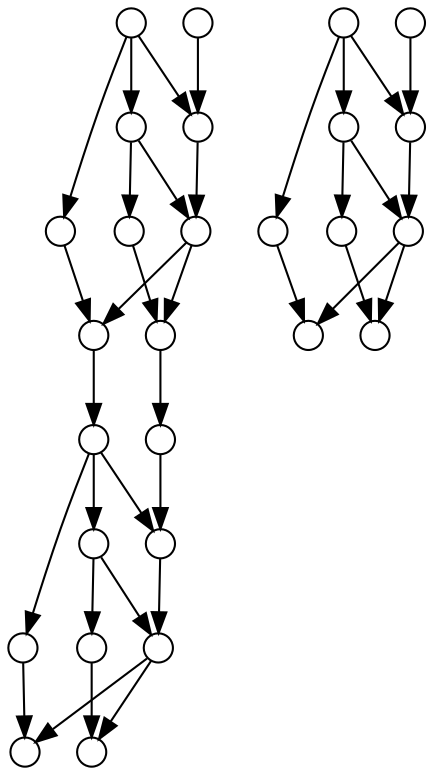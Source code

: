 digraph sample {

node [label="", height=0.2, width=0.2];
xa -> xb -> xc ->xd
xa2 -> xb;
xa2 -> xb3 -> xd2;
xb2 -> xc2 -> xd;
xa2 -> xb2 -> xc -> xd2;

xd -> ya;
xd2 -> ya2;

ya -> yb -> yc ->yd
ya2 -> yb;
ya2 -> yb3 -> yd2;
yb2 -> yc2 -> yd;
ya2 -> yb2 -> yc -> yd2;

za -> zb -> zc ->zd
za2 -> zb;
za2 -> zb3 -> zd2;
zb2 -> zc2 -> zd;
za2 -> zb2 -> zc -> zd2;
}

